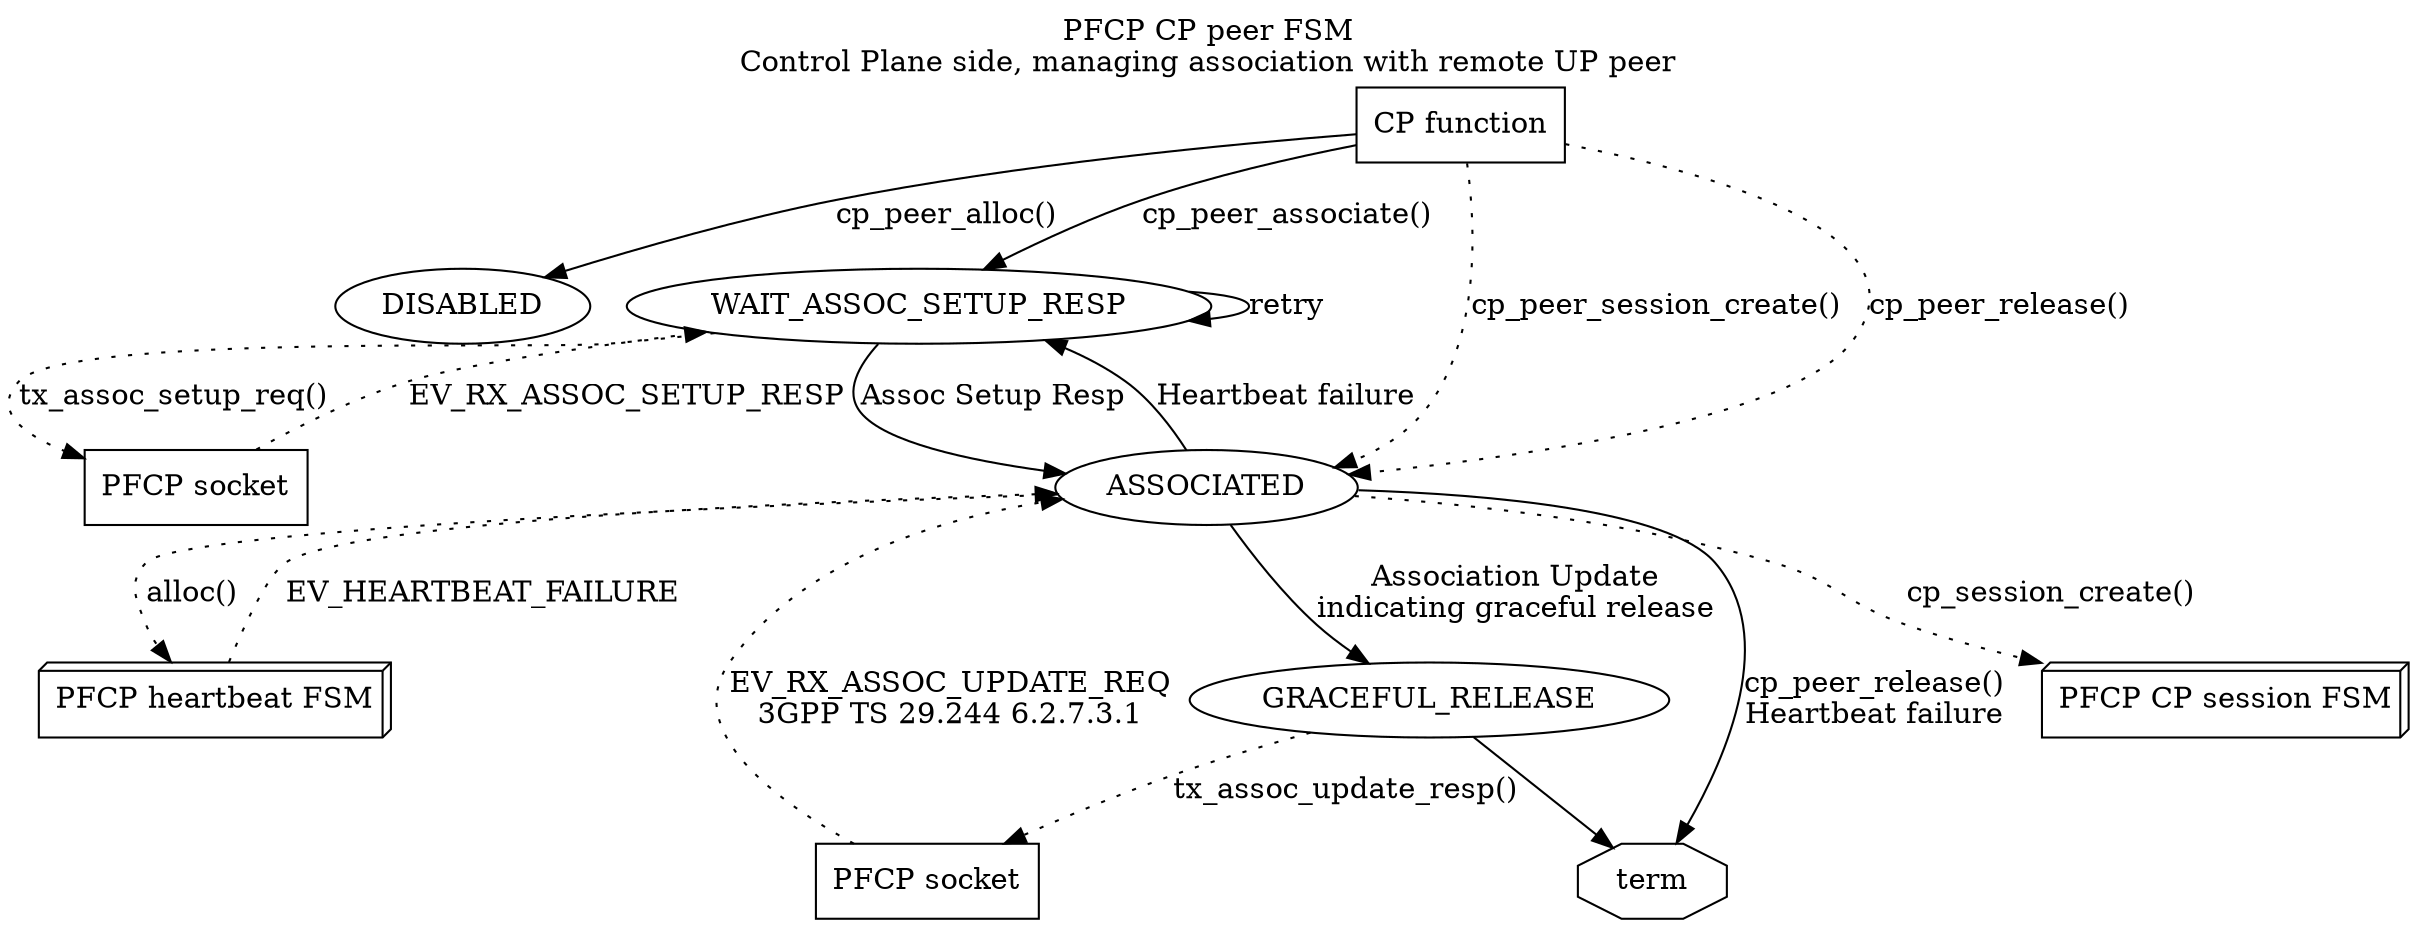 digraph G {
rankdir=TB
labelloc=t; label="PFCP CP peer FSM\nControl Plane side, managing association with remote UP peer"

cp [label="CP function",shape="box"]

cp -> DISABLED [label="cp_peer_alloc()"]
cp -> WAIT_ASSOC_SETUP_RESP [label="cp_peer_associate()"]

txrx [label="PFCP socket",shape="box"]
WAIT_ASSOC_SETUP_RESP -> txrx [label="tx_assoc_setup_req()",style=dotted]
txrx -> WAIT_ASSOC_SETUP_RESP [label="EV_RX_ASSOC_SETUP_RESP",style=dotted]
WAIT_ASSOC_SETUP_RESP -> ASSOCIATED [label="Assoc Setup Resp"]

WAIT_ASSOC_SETUP_RESP -> WAIT_ASSOC_SETUP_RESP [label="retry"]

heartbeat [label="PFCP heartbeat FSM",shape=box3d]
ASSOCIATED -> heartbeat [label="alloc()",style=dotted]
heartbeat -> ASSOCIATED [label="EV_HEARTBEAT_FAILURE",style=dotted]

txrx2 [label="PFCP socket",shape="box"]
txrx2 -> ASSOCIATED [label="EV_RX_ASSOC_UPDATE_REQ\n3GPP TS 29.244 6.2.7.3.1",style=dotted]
GRACEFUL_RELEASE -> txrx2 [label="tx_assoc_update_resp()",style=dotted]

cp_session [label="PFCP CP session FSM",shape=box3d]
cp -> ASSOCIATED [label="cp_peer_session_create()",style=dotted]
ASSOCIATED -> cp_session [label="cp_session_create()",style=dotted]
cp -> cp_session [style=invisible,arrowhead=none]

ASSOCIATED -> GRACEFUL_RELEASE [label="Association Update\nindicating graceful release"]

cp -> ASSOCIATED [label="cp_peer_release()",style=dotted]
ASSOCIATED -> term [label="cp_peer_release()\nHeartbeat failure"]

ASSOCIATED -> WAIT_ASSOC_SETUP_RESP [label="Heartbeat failure"]

GRACEFUL_RELEASE -> term
term [shape="octagon"]

}
